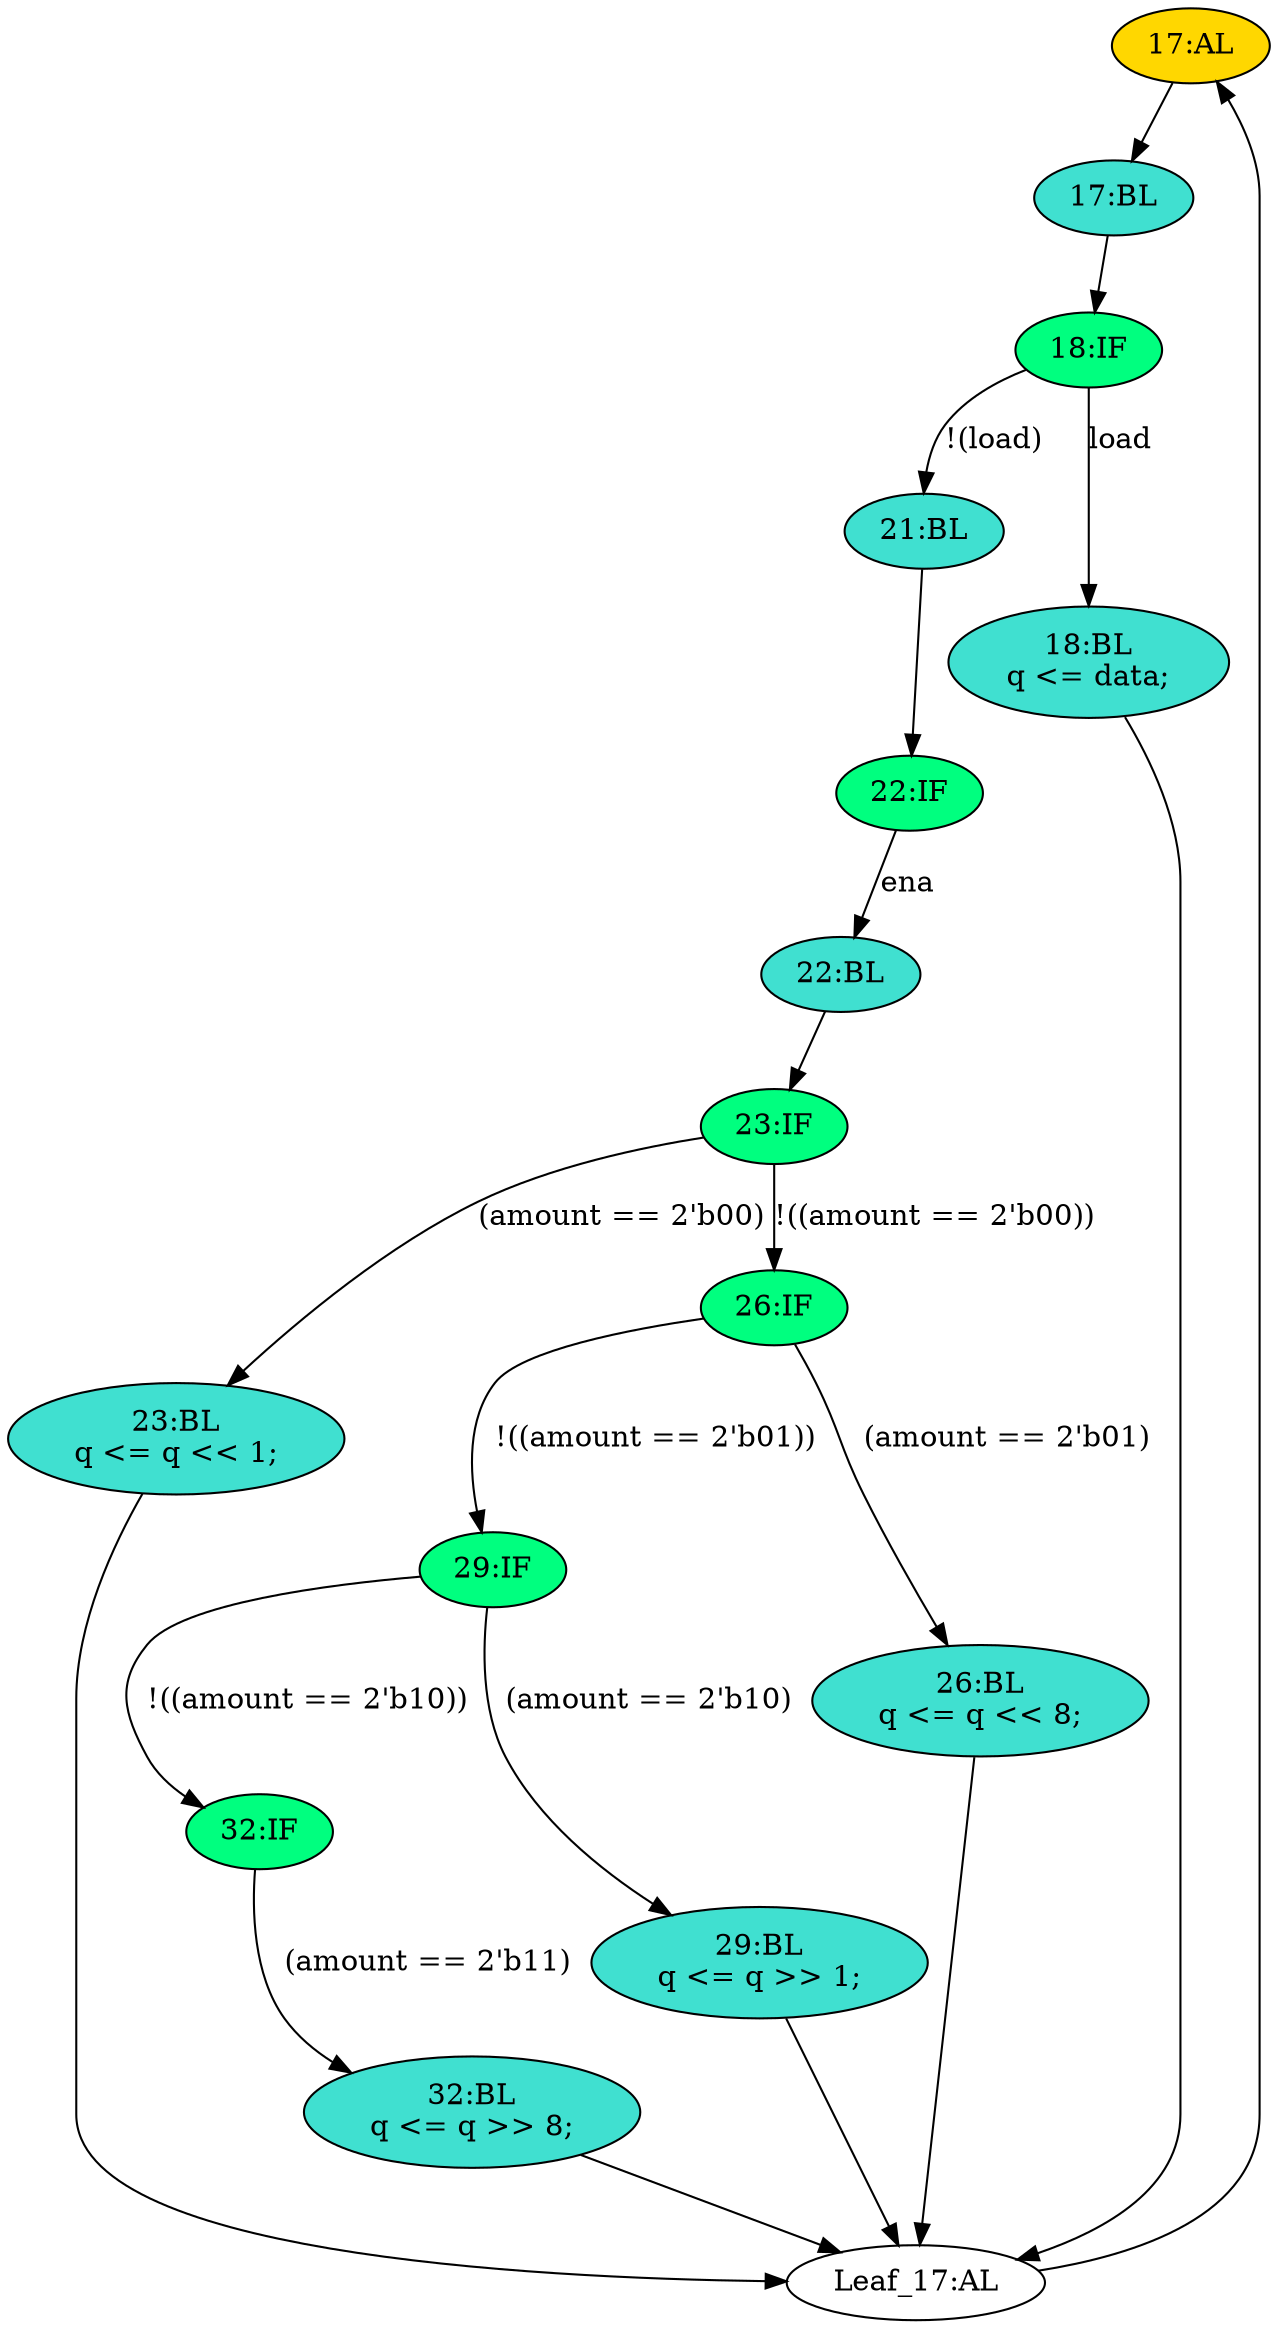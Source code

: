 strict digraph "compose( ,  )" {
	node [label="\N"];
	"17:AL"	[ast="<pyverilog.vparser.ast.Always object at 0x7f1e6def7090>",
		clk_sens=True,
		fillcolor=gold,
		label="17:AL",
		sens="['clk']",
		statements="[]",
		style=filled,
		typ=Always,
		use_var="['load', 'ena', 'amount', 'data', 'q']"];
	"17:BL"	[ast="<pyverilog.vparser.ast.Block object at 0x7f1e6dee3d10>",
		fillcolor=turquoise,
		label="17:BL",
		statements="[]",
		style=filled,
		typ=Block];
	"17:AL" -> "17:BL"	[cond="[]",
		lineno=None];
	"32:IF"	[ast="<pyverilog.vparser.ast.IfStatement object at 0x7f1e6db58d10>",
		fillcolor=springgreen,
		label="32:IF",
		statements="[]",
		style=filled,
		typ=IfStatement];
	"32:BL"	[ast="<pyverilog.vparser.ast.Block object at 0x7f1e6db58bd0>",
		fillcolor=turquoise,
		label="32:BL
q <= q >> 8;",
		statements="[<pyverilog.vparser.ast.NonblockingSubstitution object at 0x7f1e6db58a50>]",
		style=filled,
		typ=Block];
	"32:IF" -> "32:BL"	[cond="['amount']",
		label="(amount == 2'b11)",
		lineno=32];
	"21:BL"	[ast="<pyverilog.vparser.ast.Block object at 0x7f1e6de8ee90>",
		fillcolor=turquoise,
		label="21:BL",
		statements="[]",
		style=filled,
		typ=Block];
	"22:IF"	[ast="<pyverilog.vparser.ast.IfStatement object at 0x7f1e6de8ecd0>",
		fillcolor=springgreen,
		label="22:IF",
		statements="[]",
		style=filled,
		typ=IfStatement];
	"21:BL" -> "22:IF"	[cond="[]",
		lineno=None];
	"29:IF"	[ast="<pyverilog.vparser.ast.IfStatement object at 0x7f1e6df06510>",
		fillcolor=springgreen,
		label="29:IF",
		statements="[]",
		style=filled,
		typ=IfStatement];
	"29:IF" -> "32:IF"	[cond="['amount']",
		label="!((amount == 2'b10))",
		lineno=29];
	"29:BL"	[ast="<pyverilog.vparser.ast.Block object at 0x7f1e6df6a110>",
		fillcolor=turquoise,
		label="29:BL
q <= q >> 1;",
		statements="[<pyverilog.vparser.ast.NonblockingSubstitution object at 0x7f1e6df06550>]",
		style=filled,
		typ=Block];
	"29:IF" -> "29:BL"	[cond="['amount']",
		label="(amount == 2'b10)",
		lineno=29];
	"22:BL"	[ast="<pyverilog.vparser.ast.Block object at 0x7f1e6de8ebd0>",
		fillcolor=turquoise,
		label="22:BL",
		statements="[]",
		style=filled,
		typ=Block];
	"23:IF"	[ast="<pyverilog.vparser.ast.IfStatement object at 0x7f1e6defdd10>",
		fillcolor=springgreen,
		label="23:IF",
		statements="[]",
		style=filled,
		typ=IfStatement];
	"22:BL" -> "23:IF"	[cond="[]",
		lineno=None];
	"18:BL"	[ast="<pyverilog.vparser.ast.Block object at 0x7f1e6dee3790>",
		fillcolor=turquoise,
		label="18:BL
q <= data;",
		statements="[<pyverilog.vparser.ast.NonblockingSubstitution object at 0x7f1e6dee3210>]",
		style=filled,
		typ=Block];
	"Leaf_17:AL"	[def_var="['q']",
		label="Leaf_17:AL"];
	"18:BL" -> "Leaf_17:AL"	[cond="[]",
		lineno=None];
	"26:BL"	[ast="<pyverilog.vparser.ast.Block object at 0x7f1e6dee6d10>",
		fillcolor=turquoise,
		label="26:BL
q <= q << 8;",
		statements="[<pyverilog.vparser.ast.NonblockingSubstitution object at 0x7f1e71965190>]",
		style=filled,
		typ=Block];
	"26:BL" -> "Leaf_17:AL"	[cond="[]",
		lineno=None];
	"32:BL" -> "Leaf_17:AL"	[cond="[]",
		lineno=None];
	"29:BL" -> "Leaf_17:AL"	[cond="[]",
		lineno=None];
	"23:BL"	[ast="<pyverilog.vparser.ast.Block object at 0x7f1e6def1250>",
		fillcolor=turquoise,
		label="23:BL
q <= q << 1;",
		statements="[<pyverilog.vparser.ast.NonblockingSubstitution object at 0x7f1e6dee6650>]",
		style=filled,
		typ=Block];
	"23:BL" -> "Leaf_17:AL"	[cond="[]",
		lineno=None];
	"18:IF"	[ast="<pyverilog.vparser.ast.IfStatement object at 0x7f1e6dee3ed0>",
		fillcolor=springgreen,
		label="18:IF",
		statements="[]",
		style=filled,
		typ=IfStatement];
	"17:BL" -> "18:IF"	[cond="[]",
		lineno=None];
	"26:IF"	[ast="<pyverilog.vparser.ast.IfStatement object at 0x7f1e6f77f450>",
		fillcolor=springgreen,
		label="26:IF",
		statements="[]",
		style=filled,
		typ=IfStatement];
	"26:IF" -> "29:IF"	[cond="['amount']",
		label="!((amount == 2'b01))",
		lineno=26];
	"26:IF" -> "26:BL"	[cond="['amount']",
		label="(amount == 2'b01)",
		lineno=26];
	"23:IF" -> "23:BL"	[cond="['amount']",
		label="(amount == 2'b00)",
		lineno=23];
	"23:IF" -> "26:IF"	[cond="['amount']",
		label="!((amount == 2'b00))",
		lineno=23];
	"22:IF" -> "22:BL"	[cond="['ena']",
		label=ena,
		lineno=22];
	"18:IF" -> "21:BL"	[cond="['load']",
		label="!(load)",
		lineno=18];
	"18:IF" -> "18:BL"	[cond="['load']",
		label=load,
		lineno=18];
	"Leaf_17:AL" -> "17:AL";
}
